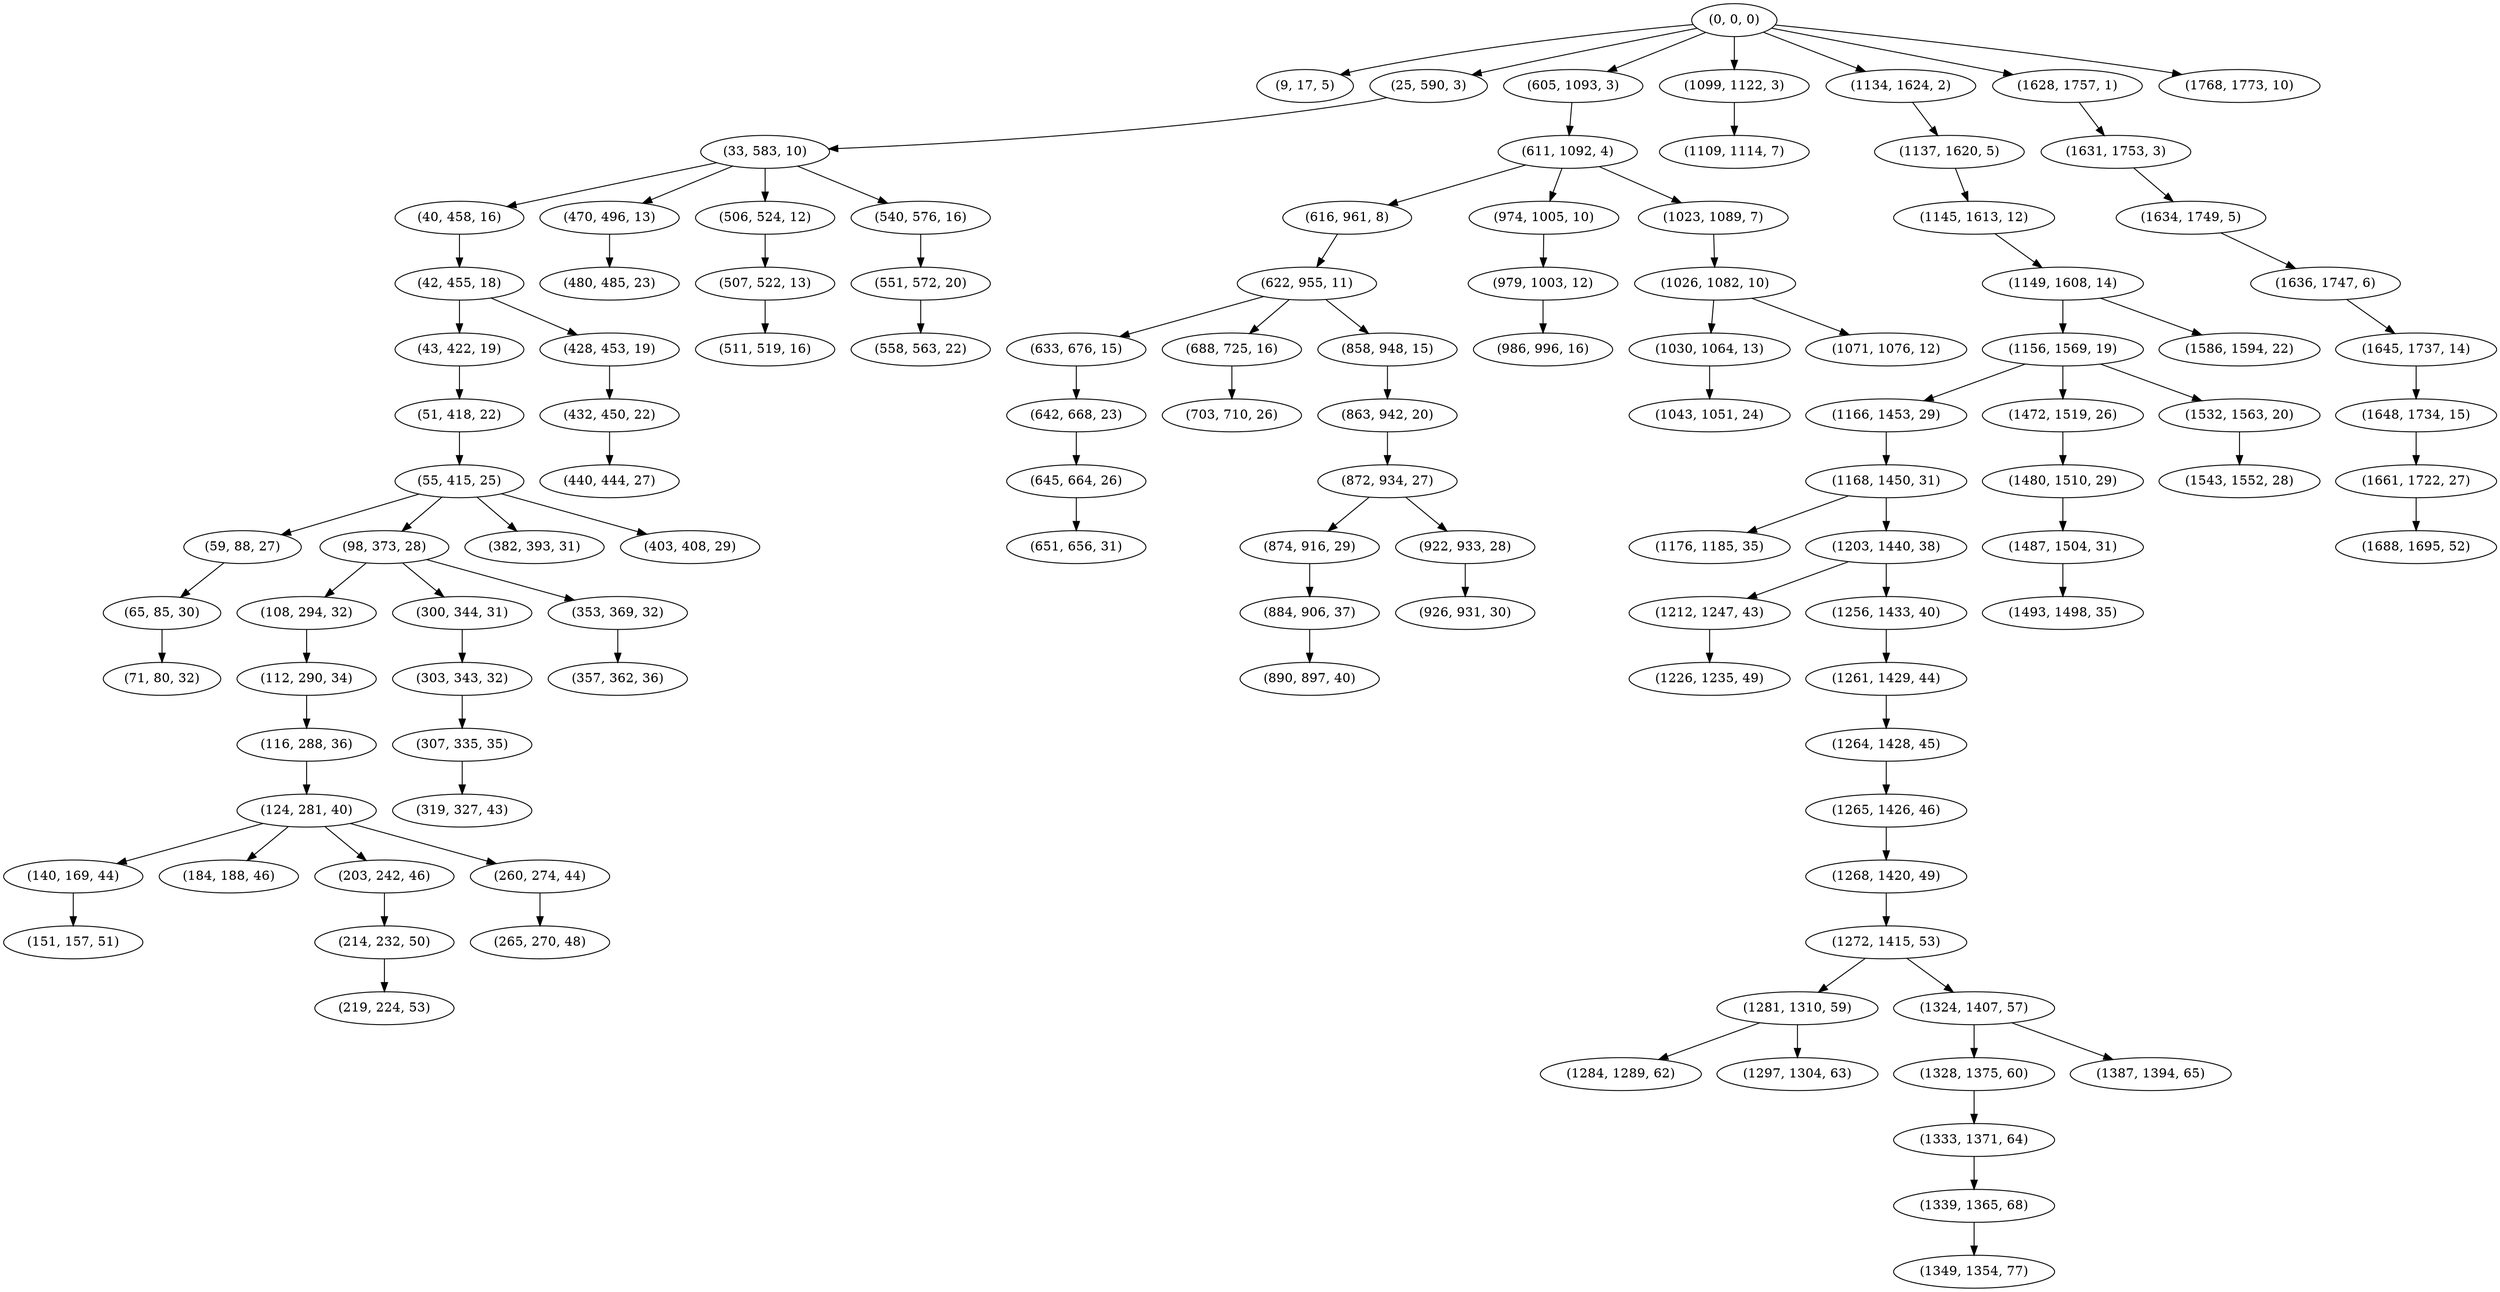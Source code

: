 digraph tree {
    "(0, 0, 0)";
    "(9, 17, 5)";
    "(25, 590, 3)";
    "(33, 583, 10)";
    "(40, 458, 16)";
    "(42, 455, 18)";
    "(43, 422, 19)";
    "(51, 418, 22)";
    "(55, 415, 25)";
    "(59, 88, 27)";
    "(65, 85, 30)";
    "(71, 80, 32)";
    "(98, 373, 28)";
    "(108, 294, 32)";
    "(112, 290, 34)";
    "(116, 288, 36)";
    "(124, 281, 40)";
    "(140, 169, 44)";
    "(151, 157, 51)";
    "(184, 188, 46)";
    "(203, 242, 46)";
    "(214, 232, 50)";
    "(219, 224, 53)";
    "(260, 274, 44)";
    "(265, 270, 48)";
    "(300, 344, 31)";
    "(303, 343, 32)";
    "(307, 335, 35)";
    "(319, 327, 43)";
    "(353, 369, 32)";
    "(357, 362, 36)";
    "(382, 393, 31)";
    "(403, 408, 29)";
    "(428, 453, 19)";
    "(432, 450, 22)";
    "(440, 444, 27)";
    "(470, 496, 13)";
    "(480, 485, 23)";
    "(506, 524, 12)";
    "(507, 522, 13)";
    "(511, 519, 16)";
    "(540, 576, 16)";
    "(551, 572, 20)";
    "(558, 563, 22)";
    "(605, 1093, 3)";
    "(611, 1092, 4)";
    "(616, 961, 8)";
    "(622, 955, 11)";
    "(633, 676, 15)";
    "(642, 668, 23)";
    "(645, 664, 26)";
    "(651, 656, 31)";
    "(688, 725, 16)";
    "(703, 710, 26)";
    "(858, 948, 15)";
    "(863, 942, 20)";
    "(872, 934, 27)";
    "(874, 916, 29)";
    "(884, 906, 37)";
    "(890, 897, 40)";
    "(922, 933, 28)";
    "(926, 931, 30)";
    "(974, 1005, 10)";
    "(979, 1003, 12)";
    "(986, 996, 16)";
    "(1023, 1089, 7)";
    "(1026, 1082, 10)";
    "(1030, 1064, 13)";
    "(1043, 1051, 24)";
    "(1071, 1076, 12)";
    "(1099, 1122, 3)";
    "(1109, 1114, 7)";
    "(1134, 1624, 2)";
    "(1137, 1620, 5)";
    "(1145, 1613, 12)";
    "(1149, 1608, 14)";
    "(1156, 1569, 19)";
    "(1166, 1453, 29)";
    "(1168, 1450, 31)";
    "(1176, 1185, 35)";
    "(1203, 1440, 38)";
    "(1212, 1247, 43)";
    "(1226, 1235, 49)";
    "(1256, 1433, 40)";
    "(1261, 1429, 44)";
    "(1264, 1428, 45)";
    "(1265, 1426, 46)";
    "(1268, 1420, 49)";
    "(1272, 1415, 53)";
    "(1281, 1310, 59)";
    "(1284, 1289, 62)";
    "(1297, 1304, 63)";
    "(1324, 1407, 57)";
    "(1328, 1375, 60)";
    "(1333, 1371, 64)";
    "(1339, 1365, 68)";
    "(1349, 1354, 77)";
    "(1387, 1394, 65)";
    "(1472, 1519, 26)";
    "(1480, 1510, 29)";
    "(1487, 1504, 31)";
    "(1493, 1498, 35)";
    "(1532, 1563, 20)";
    "(1543, 1552, 28)";
    "(1586, 1594, 22)";
    "(1628, 1757, 1)";
    "(1631, 1753, 3)";
    "(1634, 1749, 5)";
    "(1636, 1747, 6)";
    "(1645, 1737, 14)";
    "(1648, 1734, 15)";
    "(1661, 1722, 27)";
    "(1688, 1695, 52)";
    "(1768, 1773, 10)";
    "(0, 0, 0)" -> "(9, 17, 5)";
    "(0, 0, 0)" -> "(25, 590, 3)";
    "(0, 0, 0)" -> "(605, 1093, 3)";
    "(0, 0, 0)" -> "(1099, 1122, 3)";
    "(0, 0, 0)" -> "(1134, 1624, 2)";
    "(0, 0, 0)" -> "(1628, 1757, 1)";
    "(0, 0, 0)" -> "(1768, 1773, 10)";
    "(25, 590, 3)" -> "(33, 583, 10)";
    "(33, 583, 10)" -> "(40, 458, 16)";
    "(33, 583, 10)" -> "(470, 496, 13)";
    "(33, 583, 10)" -> "(506, 524, 12)";
    "(33, 583, 10)" -> "(540, 576, 16)";
    "(40, 458, 16)" -> "(42, 455, 18)";
    "(42, 455, 18)" -> "(43, 422, 19)";
    "(42, 455, 18)" -> "(428, 453, 19)";
    "(43, 422, 19)" -> "(51, 418, 22)";
    "(51, 418, 22)" -> "(55, 415, 25)";
    "(55, 415, 25)" -> "(59, 88, 27)";
    "(55, 415, 25)" -> "(98, 373, 28)";
    "(55, 415, 25)" -> "(382, 393, 31)";
    "(55, 415, 25)" -> "(403, 408, 29)";
    "(59, 88, 27)" -> "(65, 85, 30)";
    "(65, 85, 30)" -> "(71, 80, 32)";
    "(98, 373, 28)" -> "(108, 294, 32)";
    "(98, 373, 28)" -> "(300, 344, 31)";
    "(98, 373, 28)" -> "(353, 369, 32)";
    "(108, 294, 32)" -> "(112, 290, 34)";
    "(112, 290, 34)" -> "(116, 288, 36)";
    "(116, 288, 36)" -> "(124, 281, 40)";
    "(124, 281, 40)" -> "(140, 169, 44)";
    "(124, 281, 40)" -> "(184, 188, 46)";
    "(124, 281, 40)" -> "(203, 242, 46)";
    "(124, 281, 40)" -> "(260, 274, 44)";
    "(140, 169, 44)" -> "(151, 157, 51)";
    "(203, 242, 46)" -> "(214, 232, 50)";
    "(214, 232, 50)" -> "(219, 224, 53)";
    "(260, 274, 44)" -> "(265, 270, 48)";
    "(300, 344, 31)" -> "(303, 343, 32)";
    "(303, 343, 32)" -> "(307, 335, 35)";
    "(307, 335, 35)" -> "(319, 327, 43)";
    "(353, 369, 32)" -> "(357, 362, 36)";
    "(428, 453, 19)" -> "(432, 450, 22)";
    "(432, 450, 22)" -> "(440, 444, 27)";
    "(470, 496, 13)" -> "(480, 485, 23)";
    "(506, 524, 12)" -> "(507, 522, 13)";
    "(507, 522, 13)" -> "(511, 519, 16)";
    "(540, 576, 16)" -> "(551, 572, 20)";
    "(551, 572, 20)" -> "(558, 563, 22)";
    "(605, 1093, 3)" -> "(611, 1092, 4)";
    "(611, 1092, 4)" -> "(616, 961, 8)";
    "(611, 1092, 4)" -> "(974, 1005, 10)";
    "(611, 1092, 4)" -> "(1023, 1089, 7)";
    "(616, 961, 8)" -> "(622, 955, 11)";
    "(622, 955, 11)" -> "(633, 676, 15)";
    "(622, 955, 11)" -> "(688, 725, 16)";
    "(622, 955, 11)" -> "(858, 948, 15)";
    "(633, 676, 15)" -> "(642, 668, 23)";
    "(642, 668, 23)" -> "(645, 664, 26)";
    "(645, 664, 26)" -> "(651, 656, 31)";
    "(688, 725, 16)" -> "(703, 710, 26)";
    "(858, 948, 15)" -> "(863, 942, 20)";
    "(863, 942, 20)" -> "(872, 934, 27)";
    "(872, 934, 27)" -> "(874, 916, 29)";
    "(872, 934, 27)" -> "(922, 933, 28)";
    "(874, 916, 29)" -> "(884, 906, 37)";
    "(884, 906, 37)" -> "(890, 897, 40)";
    "(922, 933, 28)" -> "(926, 931, 30)";
    "(974, 1005, 10)" -> "(979, 1003, 12)";
    "(979, 1003, 12)" -> "(986, 996, 16)";
    "(1023, 1089, 7)" -> "(1026, 1082, 10)";
    "(1026, 1082, 10)" -> "(1030, 1064, 13)";
    "(1026, 1082, 10)" -> "(1071, 1076, 12)";
    "(1030, 1064, 13)" -> "(1043, 1051, 24)";
    "(1099, 1122, 3)" -> "(1109, 1114, 7)";
    "(1134, 1624, 2)" -> "(1137, 1620, 5)";
    "(1137, 1620, 5)" -> "(1145, 1613, 12)";
    "(1145, 1613, 12)" -> "(1149, 1608, 14)";
    "(1149, 1608, 14)" -> "(1156, 1569, 19)";
    "(1149, 1608, 14)" -> "(1586, 1594, 22)";
    "(1156, 1569, 19)" -> "(1166, 1453, 29)";
    "(1156, 1569, 19)" -> "(1472, 1519, 26)";
    "(1156, 1569, 19)" -> "(1532, 1563, 20)";
    "(1166, 1453, 29)" -> "(1168, 1450, 31)";
    "(1168, 1450, 31)" -> "(1176, 1185, 35)";
    "(1168, 1450, 31)" -> "(1203, 1440, 38)";
    "(1203, 1440, 38)" -> "(1212, 1247, 43)";
    "(1203, 1440, 38)" -> "(1256, 1433, 40)";
    "(1212, 1247, 43)" -> "(1226, 1235, 49)";
    "(1256, 1433, 40)" -> "(1261, 1429, 44)";
    "(1261, 1429, 44)" -> "(1264, 1428, 45)";
    "(1264, 1428, 45)" -> "(1265, 1426, 46)";
    "(1265, 1426, 46)" -> "(1268, 1420, 49)";
    "(1268, 1420, 49)" -> "(1272, 1415, 53)";
    "(1272, 1415, 53)" -> "(1281, 1310, 59)";
    "(1272, 1415, 53)" -> "(1324, 1407, 57)";
    "(1281, 1310, 59)" -> "(1284, 1289, 62)";
    "(1281, 1310, 59)" -> "(1297, 1304, 63)";
    "(1324, 1407, 57)" -> "(1328, 1375, 60)";
    "(1324, 1407, 57)" -> "(1387, 1394, 65)";
    "(1328, 1375, 60)" -> "(1333, 1371, 64)";
    "(1333, 1371, 64)" -> "(1339, 1365, 68)";
    "(1339, 1365, 68)" -> "(1349, 1354, 77)";
    "(1472, 1519, 26)" -> "(1480, 1510, 29)";
    "(1480, 1510, 29)" -> "(1487, 1504, 31)";
    "(1487, 1504, 31)" -> "(1493, 1498, 35)";
    "(1532, 1563, 20)" -> "(1543, 1552, 28)";
    "(1628, 1757, 1)" -> "(1631, 1753, 3)";
    "(1631, 1753, 3)" -> "(1634, 1749, 5)";
    "(1634, 1749, 5)" -> "(1636, 1747, 6)";
    "(1636, 1747, 6)" -> "(1645, 1737, 14)";
    "(1645, 1737, 14)" -> "(1648, 1734, 15)";
    "(1648, 1734, 15)" -> "(1661, 1722, 27)";
    "(1661, 1722, 27)" -> "(1688, 1695, 52)";
}
